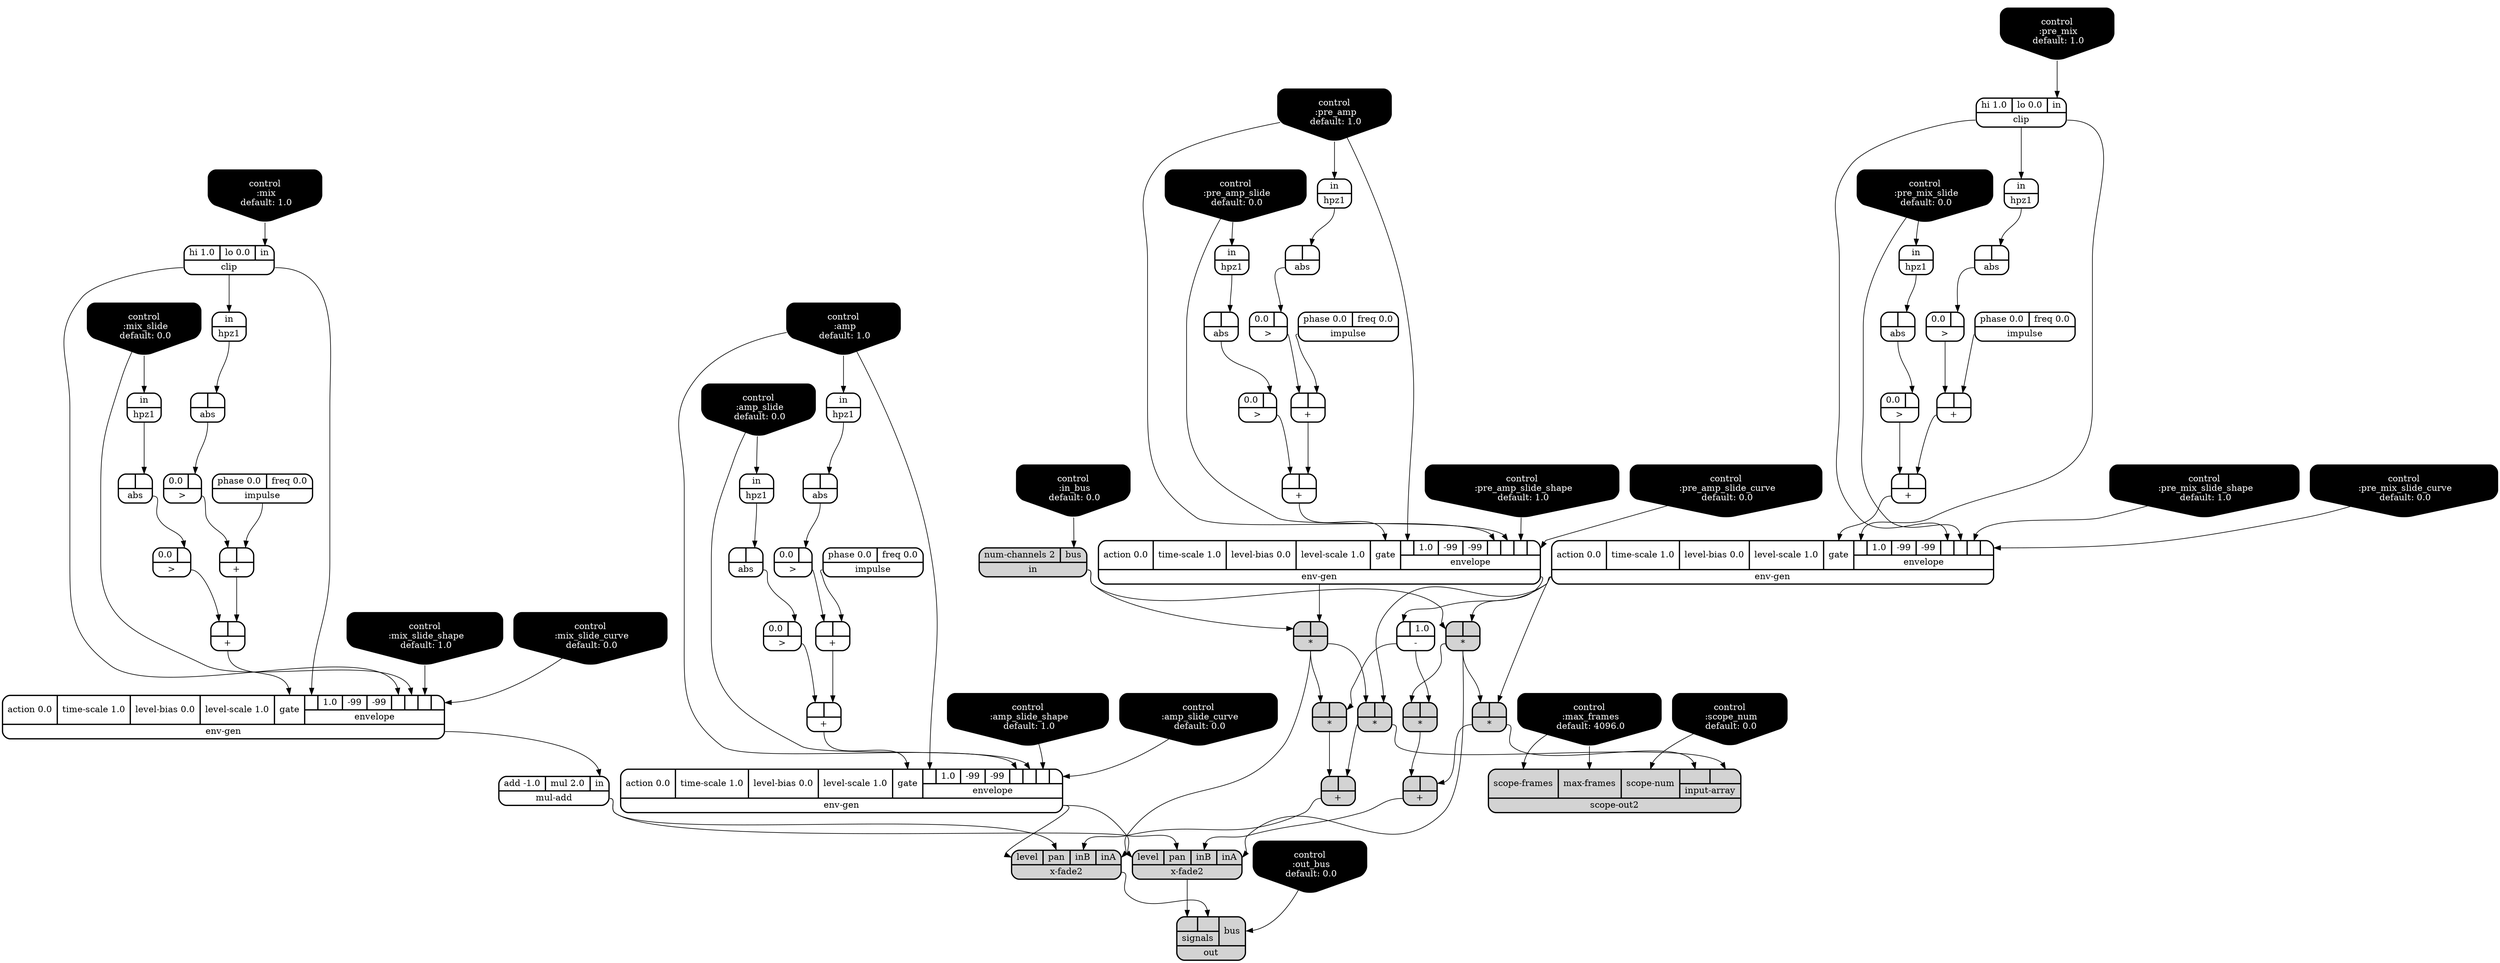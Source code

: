 digraph synthdef {
43 [label = "{{ <b> |<a> } |<__UG_NAME__>* }" style="filled, bold, rounded"  shape=record rankdir=LR];
44 [label = "{{ <b> |<a> } |<__UG_NAME__>* }" style="filled, bold, rounded"  shape=record rankdir=LR];
57 [label = "{{ <b> |<a> } |<__UG_NAME__>* }" style="filled, bold, rounded"  shape=record rankdir=LR];
67 [label = "{{ <b> |<a> } |<__UG_NAME__>* }" style="filled, bold, rounded"  shape=record rankdir=LR];
68 [label = "{{ <b> |<a> } |<__UG_NAME__>* }" style="filled, bold, rounded"  shape=record rankdir=LR];
69 [label = "{{ <b> |<a> } |<__UG_NAME__>* }" style="filled, bold, rounded"  shape=record rankdir=LR];
25 [label = "{{ <b> |<a> } |<__UG_NAME__>+ }" style="bold, rounded" shape=record rankdir=LR];
29 [label = "{{ <b> |<a> } |<__UG_NAME__>+ }" style="bold, rounded" shape=record rankdir=LR];
36 [label = "{{ <b> |<a> } |<__UG_NAME__>+ }" style="bold, rounded" shape=record rankdir=LR];
40 [label = "{{ <b> |<a> } |<__UG_NAME__>+ }" style="bold, rounded" shape=record rankdir=LR];
49 [label = "{{ <b> |<a> } |<__UG_NAME__>+ }" style="bold, rounded" shape=record rankdir=LR];
56 [label = "{{ <b> |<a> } |<__UG_NAME__>+ }" style="bold, rounded" shape=record rankdir=LR];
58 [label = "{{ <b> |<a> } |<__UG_NAME__>+ }" style="filled, bold, rounded"  shape=record rankdir=LR];
62 [label = "{{ <b> |<a> } |<__UG_NAME__>+ }" style="bold, rounded" shape=record rankdir=LR];
65 [label = "{{ <b> |<a> } |<__UG_NAME__>+ }" style="bold, rounded" shape=record rankdir=LR];
70 [label = "{{ <b> |<a> } |<__UG_NAME__>+ }" style="filled, bold, rounded"  shape=record rankdir=LR];
31 [label = "{{ <b> |<a> 1.0} |<__UG_NAME__>- }" style="bold, rounded" shape=record rankdir=LR];
24 [label = "{{ <b> 0.0|<a> } |<__UG_NAME__>\> }" style="bold, rounded" shape=record rankdir=LR];
28 [label = "{{ <b> 0.0|<a> } |<__UG_NAME__>\> }" style="bold, rounded" shape=record rankdir=LR];
35 [label = "{{ <b> 0.0|<a> } |<__UG_NAME__>\> }" style="bold, rounded" shape=record rankdir=LR];
39 [label = "{{ <b> 0.0|<a> } |<__UG_NAME__>\> }" style="bold, rounded" shape=record rankdir=LR];
48 [label = "{{ <b> 0.0|<a> } |<__UG_NAME__>\> }" style="bold, rounded" shape=record rankdir=LR];
55 [label = "{{ <b> 0.0|<a> } |<__UG_NAME__>\> }" style="bold, rounded" shape=record rankdir=LR];
60 [label = "{{ <b> 0.0|<a> } |<__UG_NAME__>\> }" style="bold, rounded" shape=record rankdir=LR];
64 [label = "{{ <b> 0.0|<a> } |<__UG_NAME__>\> }" style="bold, rounded" shape=record rankdir=LR];
23 [label = "{{ <b> |<a> } |<__UG_NAME__>abs }" style="bold, rounded" shape=record rankdir=LR];
27 [label = "{{ <b> |<a> } |<__UG_NAME__>abs }" style="bold, rounded" shape=record rankdir=LR];
34 [label = "{{ <b> |<a> } |<__UG_NAME__>abs }" style="bold, rounded" shape=record rankdir=LR];
38 [label = "{{ <b> |<a> } |<__UG_NAME__>abs }" style="bold, rounded" shape=record rankdir=LR];
47 [label = "{{ <b> |<a> } |<__UG_NAME__>abs }" style="bold, rounded" shape=record rankdir=LR];
52 [label = "{{ <b> |<a> } |<__UG_NAME__>abs }" style="bold, rounded" shape=record rankdir=LR];
54 [label = "{{ <b> |<a> } |<__UG_NAME__>abs }" style="bold, rounded" shape=record rankdir=LR];
63 [label = "{{ <b> |<a> } |<__UG_NAME__>abs }" style="bold, rounded" shape=record rankdir=LR];
21 [label = "{{ <hi> hi 1.0|<lo> lo 0.0|<in> in} |<__UG_NAME__>clip }" style="bold, rounded" shape=record rankdir=LR];
50 [label = "{{ <hi> hi 1.0|<lo> lo 0.0|<in> in} |<__UG_NAME__>clip }" style="bold, rounded" shape=record rankdir=LR];
0 [label = "control
 :scope_num
 default: 0.0" shape=invhouse style="rounded, filled, bold" fillcolor=black fontcolor=white ]; 
1 [label = "control
 :max_frames
 default: 4096.0" shape=invhouse style="rounded, filled, bold" fillcolor=black fontcolor=white ]; 
2 [label = "control
 :pre_amp
 default: 1.0" shape=invhouse style="rounded, filled, bold" fillcolor=black fontcolor=white ]; 
3 [label = "control
 :pre_amp_slide
 default: 0.0" shape=invhouse style="rounded, filled, bold" fillcolor=black fontcolor=white ]; 
4 [label = "control
 :pre_amp_slide_shape
 default: 1.0" shape=invhouse style="rounded, filled, bold" fillcolor=black fontcolor=white ]; 
5 [label = "control
 :pre_amp_slide_curve
 default: 0.0" shape=invhouse style="rounded, filled, bold" fillcolor=black fontcolor=white ]; 
6 [label = "control
 :amp
 default: 1.0" shape=invhouse style="rounded, filled, bold" fillcolor=black fontcolor=white ]; 
7 [label = "control
 :amp_slide
 default: 0.0" shape=invhouse style="rounded, filled, bold" fillcolor=black fontcolor=white ]; 
8 [label = "control
 :amp_slide_shape
 default: 1.0" shape=invhouse style="rounded, filled, bold" fillcolor=black fontcolor=white ]; 
9 [label = "control
 :amp_slide_curve
 default: 0.0" shape=invhouse style="rounded, filled, bold" fillcolor=black fontcolor=white ]; 
10 [label = "control
 :mix
 default: 1.0" shape=invhouse style="rounded, filled, bold" fillcolor=black fontcolor=white ]; 
11 [label = "control
 :mix_slide
 default: 0.0" shape=invhouse style="rounded, filled, bold" fillcolor=black fontcolor=white ]; 
12 [label = "control
 :mix_slide_shape
 default: 1.0" shape=invhouse style="rounded, filled, bold" fillcolor=black fontcolor=white ]; 
13 [label = "control
 :mix_slide_curve
 default: 0.0" shape=invhouse style="rounded, filled, bold" fillcolor=black fontcolor=white ]; 
14 [label = "control
 :pre_mix
 default: 1.0" shape=invhouse style="rounded, filled, bold" fillcolor=black fontcolor=white ]; 
15 [label = "control
 :pre_mix_slide
 default: 0.0" shape=invhouse style="rounded, filled, bold" fillcolor=black fontcolor=white ]; 
16 [label = "control
 :pre_mix_slide_shape
 default: 1.0" shape=invhouse style="rounded, filled, bold" fillcolor=black fontcolor=white ]; 
17 [label = "control
 :pre_mix_slide_curve
 default: 0.0" shape=invhouse style="rounded, filled, bold" fillcolor=black fontcolor=white ]; 
18 [label = "control
 :in_bus
 default: 0.0" shape=invhouse style="rounded, filled, bold" fillcolor=black fontcolor=white ]; 
19 [label = "control
 :out_bus
 default: 0.0" shape=invhouse style="rounded, filled, bold" fillcolor=black fontcolor=white ]; 
30 [label = "{{ <action> action 0.0|<time____scale> time-scale 1.0|<level____bias> level-bias 0.0|<level____scale> level-scale 1.0|<gate> gate|{{<envelope___clip___0>|1.0|-99|-99|<envelope___clip___4>|<envelope___control___5>|<envelope___control___6>|<envelope___control___7>}|envelope}} |<__UG_NAME__>env-gen }" style="bold, rounded" shape=record rankdir=LR];
41 [label = "{{ <action> action 0.0|<time____scale> time-scale 1.0|<level____bias> level-bias 0.0|<level____scale> level-scale 1.0|<gate> gate|{{<envelope___control___0>|1.0|-99|-99|<envelope___control___4>|<envelope___control___5>|<envelope___control___6>|<envelope___control___7>}|envelope}} |<__UG_NAME__>env-gen }" style="bold, rounded" shape=record rankdir=LR];
66 [label = "{{ <action> action 0.0|<time____scale> time-scale 1.0|<level____bias> level-bias 0.0|<level____scale> level-scale 1.0|<gate> gate|{{<envelope___clip___0>|1.0|-99|-99|<envelope___clip___4>|<envelope___control___5>|<envelope___control___6>|<envelope___control___7>}|envelope}} |<__UG_NAME__>env-gen }" style="bold, rounded" shape=record rankdir=LR];
72 [label = "{{ <action> action 0.0|<time____scale> time-scale 1.0|<level____bias> level-bias 0.0|<level____scale> level-scale 1.0|<gate> gate|{{<envelope___control___0>|1.0|-99|-99|<envelope___control___4>|<envelope___control___5>|<envelope___control___6>|<envelope___control___7>}|envelope}} |<__UG_NAME__>env-gen }" style="bold, rounded" shape=record rankdir=LR];
22 [label = "{{ <in> in} |<__UG_NAME__>hpz1 }" style="bold, rounded" shape=record rankdir=LR];
26 [label = "{{ <in> in} |<__UG_NAME__>hpz1 }" style="bold, rounded" shape=record rankdir=LR];
33 [label = "{{ <in> in} |<__UG_NAME__>hpz1 }" style="bold, rounded" shape=record rankdir=LR];
37 [label = "{{ <in> in} |<__UG_NAME__>hpz1 }" style="bold, rounded" shape=record rankdir=LR];
46 [label = "{{ <in> in} |<__UG_NAME__>hpz1 }" style="bold, rounded" shape=record rankdir=LR];
51 [label = "{{ <in> in} |<__UG_NAME__>hpz1 }" style="bold, rounded" shape=record rankdir=LR];
53 [label = "{{ <in> in} |<__UG_NAME__>hpz1 }" style="bold, rounded" shape=record rankdir=LR];
59 [label = "{{ <in> in} |<__UG_NAME__>hpz1 }" style="bold, rounded" shape=record rankdir=LR];
20 [label = "{{ <phase> phase 0.0|<freq> freq 0.0} |<__UG_NAME__>impulse }" style="bold, rounded" shape=record rankdir=LR];
32 [label = "{{ <phase> phase 0.0|<freq> freq 0.0} |<__UG_NAME__>impulse }" style="bold, rounded" shape=record rankdir=LR];
45 [label = "{{ <phase> phase 0.0|<freq> freq 0.0} |<__UG_NAME__>impulse }" style="bold, rounded" shape=record rankdir=LR];
61 [label = "{{ <phase> phase 0.0|<freq> freq 0.0} |<__UG_NAME__>impulse }" style="bold, rounded" shape=record rankdir=LR];
42 [label = "{{ <num____channels> num-channels 2|<bus> bus} |<__UG_NAME__>in }" style="filled, bold, rounded"  shape=record rankdir=LR];
71 [label = "{{ <add> add -1.0|<mul> mul 2.0|<in> in} |<__UG_NAME__>mul-add }" style="bold, rounded" shape=record rankdir=LR];
75 [label = "{{ {{<signals___x____fade2___0>|<signals___x____fade2___1>}|signals}|<bus> bus} |<__UG_NAME__>out }" style="filled, bold, rounded"  shape=record rankdir=LR];
76 [label = "{{ <scope____frames> scope-frames|<max____frames> max-frames|<scope____num> scope-num|{{<input____array___binary____op____u____gen___0>|<input____array___binary____op____u____gen___1>}|input-array}} |<__UG_NAME__>scope-out2 }" style="filled, bold, rounded"  shape=record rankdir=LR];
73 [label = "{{ <level> level|<pan> pan|<inb> inB|<ina> inA} |<__UG_NAME__>x-fade2 }" style="filled, bold, rounded"  shape=record rankdir=LR];
74 [label = "{{ <level> level|<pan> pan|<inb> inB|<ina> inA} |<__UG_NAME__>x-fade2 }" style="filled, bold, rounded"  shape=record rankdir=LR];

41:__UG_NAME__ -> 43:a ;
42:__UG_NAME__ -> 43:b ;
31:__UG_NAME__ -> 44:a ;
43:__UG_NAME__ -> 44:b ;
30:__UG_NAME__ -> 57:a ;
43:__UG_NAME__ -> 57:b ;
41:__UG_NAME__ -> 67:a ;
42:__UG_NAME__ -> 67:b ;
31:__UG_NAME__ -> 68:a ;
67:__UG_NAME__ -> 68:b ;
30:__UG_NAME__ -> 69:a ;
67:__UG_NAME__ -> 69:b ;
20:__UG_NAME__ -> 25:a ;
24:__UG_NAME__ -> 25:b ;
25:__UG_NAME__ -> 29:a ;
28:__UG_NAME__ -> 29:b ;
32:__UG_NAME__ -> 36:a ;
35:__UG_NAME__ -> 36:b ;
36:__UG_NAME__ -> 40:a ;
39:__UG_NAME__ -> 40:b ;
45:__UG_NAME__ -> 49:a ;
48:__UG_NAME__ -> 49:b ;
49:__UG_NAME__ -> 56:a ;
55:__UG_NAME__ -> 56:b ;
57:__UG_NAME__ -> 58:a ;
44:__UG_NAME__ -> 58:b ;
61:__UG_NAME__ -> 62:a ;
60:__UG_NAME__ -> 62:b ;
62:__UG_NAME__ -> 65:a ;
64:__UG_NAME__ -> 65:b ;
69:__UG_NAME__ -> 70:a ;
68:__UG_NAME__ -> 70:b ;
30:__UG_NAME__ -> 31:b ;
23:__UG_NAME__ -> 24:a ;
27:__UG_NAME__ -> 28:a ;
34:__UG_NAME__ -> 35:a ;
38:__UG_NAME__ -> 39:a ;
47:__UG_NAME__ -> 48:a ;
54:__UG_NAME__ -> 55:a ;
52:__UG_NAME__ -> 60:a ;
63:__UG_NAME__ -> 64:a ;
22:__UG_NAME__ -> 23:a ;
26:__UG_NAME__ -> 27:a ;
33:__UG_NAME__ -> 34:a ;
37:__UG_NAME__ -> 38:a ;
46:__UG_NAME__ -> 47:a ;
51:__UG_NAME__ -> 52:a ;
53:__UG_NAME__ -> 54:a ;
59:__UG_NAME__ -> 63:a ;
14:__UG_NAME__ -> 21:in ;
10:__UG_NAME__ -> 50:in ;
21:__UG_NAME__ -> 30:envelope___clip___0 ;
21:__UG_NAME__ -> 30:envelope___clip___4 ;
15:__UG_NAME__ -> 30:envelope___control___5 ;
16:__UG_NAME__ -> 30:envelope___control___6 ;
17:__UG_NAME__ -> 30:envelope___control___7 ;
29:__UG_NAME__ -> 30:gate ;
2:__UG_NAME__ -> 41:envelope___control___0 ;
2:__UG_NAME__ -> 41:envelope___control___4 ;
3:__UG_NAME__ -> 41:envelope___control___5 ;
4:__UG_NAME__ -> 41:envelope___control___6 ;
5:__UG_NAME__ -> 41:envelope___control___7 ;
40:__UG_NAME__ -> 41:gate ;
50:__UG_NAME__ -> 66:envelope___clip___0 ;
50:__UG_NAME__ -> 66:envelope___clip___4 ;
11:__UG_NAME__ -> 66:envelope___control___5 ;
12:__UG_NAME__ -> 66:envelope___control___6 ;
13:__UG_NAME__ -> 66:envelope___control___7 ;
65:__UG_NAME__ -> 66:gate ;
6:__UG_NAME__ -> 72:envelope___control___0 ;
6:__UG_NAME__ -> 72:envelope___control___4 ;
7:__UG_NAME__ -> 72:envelope___control___5 ;
8:__UG_NAME__ -> 72:envelope___control___6 ;
9:__UG_NAME__ -> 72:envelope___control___7 ;
56:__UG_NAME__ -> 72:gate ;
21:__UG_NAME__ -> 22:in ;
15:__UG_NAME__ -> 26:in ;
2:__UG_NAME__ -> 33:in ;
3:__UG_NAME__ -> 37:in ;
6:__UG_NAME__ -> 46:in ;
50:__UG_NAME__ -> 51:in ;
7:__UG_NAME__ -> 53:in ;
11:__UG_NAME__ -> 59:in ;
18:__UG_NAME__ -> 42:bus ;
66:__UG_NAME__ -> 71:in ;
19:__UG_NAME__ -> 75:bus ;
74:__UG_NAME__ -> 75:signals___x____fade2___0 ;
73:__UG_NAME__ -> 75:signals___x____fade2___1 ;
57:__UG_NAME__ -> 76:input____array___binary____op____u____gen___0 ;
69:__UG_NAME__ -> 76:input____array___binary____op____u____gen___1 ;
0:__UG_NAME__ -> 76:scope____num ;
1:__UG_NAME__ -> 76:max____frames ;
1:__UG_NAME__ -> 76:scope____frames ;
67:__UG_NAME__ -> 73:ina ;
70:__UG_NAME__ -> 73:inb ;
71:__UG_NAME__ -> 73:pan ;
72:__UG_NAME__ -> 73:level ;
43:__UG_NAME__ -> 74:ina ;
58:__UG_NAME__ -> 74:inb ;
71:__UG_NAME__ -> 74:pan ;
72:__UG_NAME__ -> 74:level ;

}
